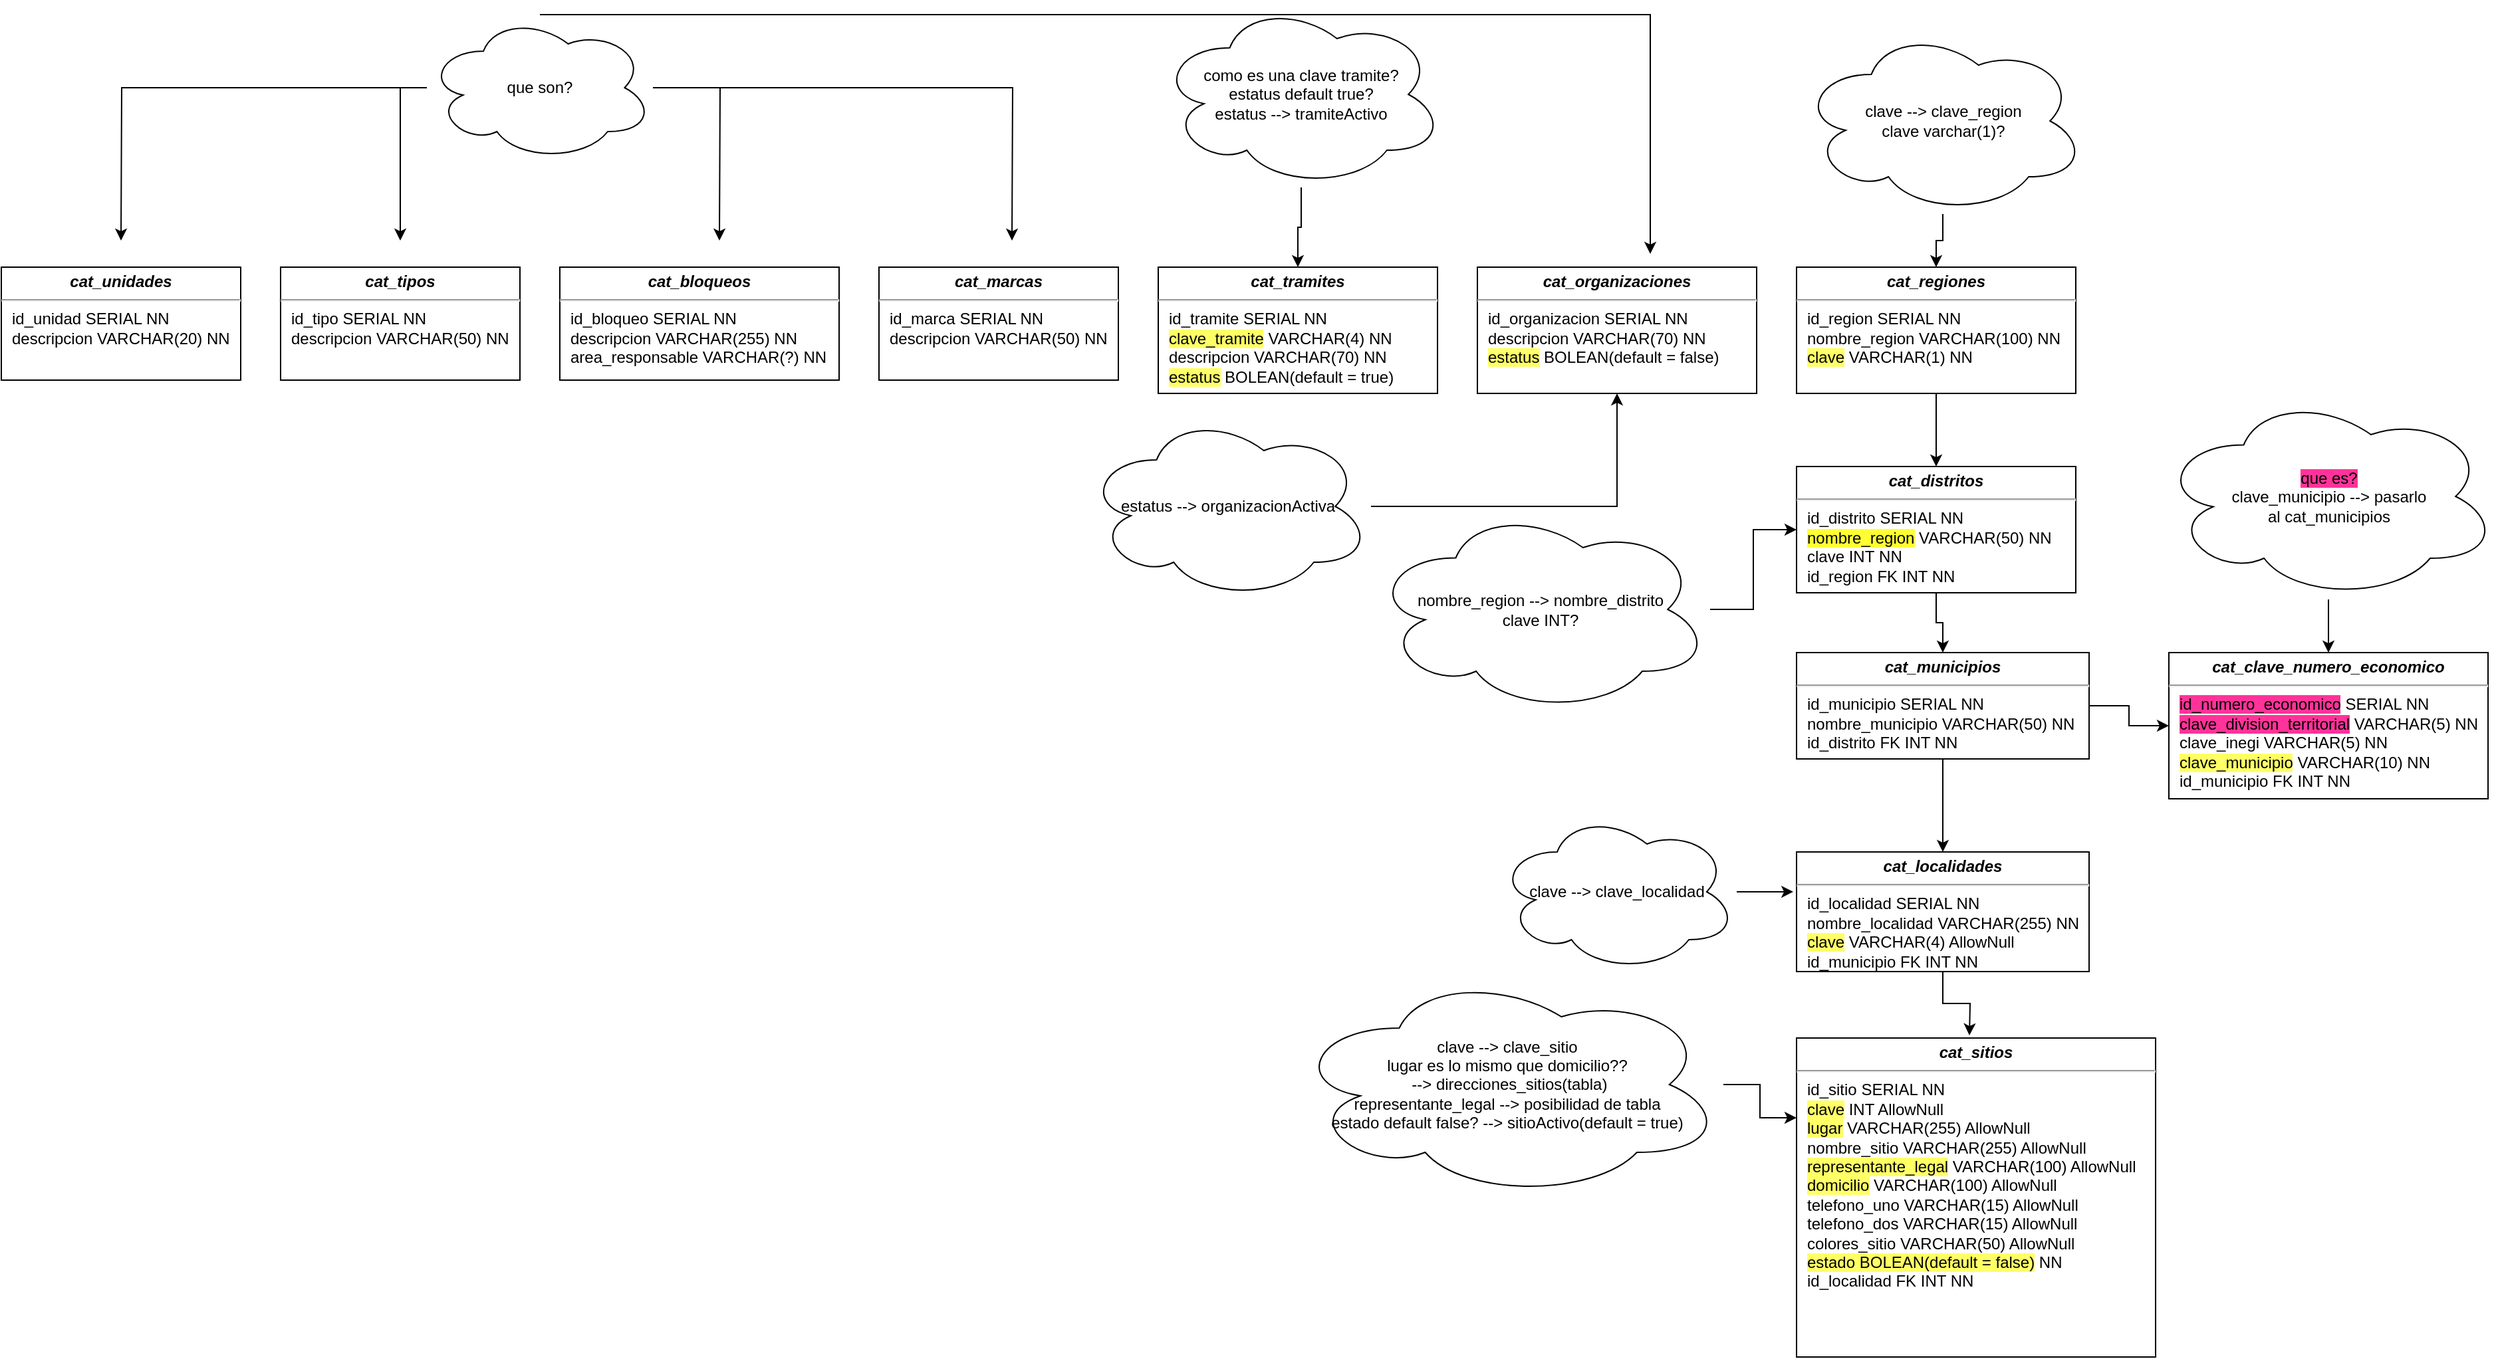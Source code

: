 <mxfile version="26.0.11">
  <diagram name="Page-1" id="a7904f86-f2b4-8e86-fa97-74104820619b">
    <mxGraphModel dx="2333" dy="1291" grid="1" gridSize="10" guides="1" tooltips="1" connect="1" arrows="1" fold="1" page="1" pageScale="1" pageWidth="1100" pageHeight="850" background="none" math="0" shadow="0">
      <root>
        <mxCell id="0" />
        <mxCell id="1" parent="0" />
        <mxCell id="24794b860abc3c2d-1" value="&lt;p style=&quot;margin: 4px 0px 0px; text-align: center;&quot;&gt;&lt;b style=&quot;&quot;&gt;&lt;i&gt;cat_unidades&lt;/i&gt;&lt;/b&gt;&lt;/p&gt;&lt;hr&gt;&lt;p style=&quot;margin: 0px ; margin-left: 8px&quot;&gt;id_unidad SERIAL NN&lt;/p&gt;&lt;p style=&quot;margin: 0px ; margin-left: 8px&quot;&gt;descripcion VARCHAR(20) NN&lt;br&gt;&lt;br&gt;&lt;/p&gt;" style="verticalAlign=top;align=left;overflow=fill;fontSize=12;fontFamily=Helvetica;html=1;rounded=0;shadow=0;comic=0;labelBackgroundColor=none;strokeWidth=1" parent="1" vertex="1">
          <mxGeometry x="10" y="200" width="180" height="85" as="geometry" />
        </mxCell>
        <mxCell id="24794b860abc3c2d-17" value="&lt;p style=&quot;margin: 4px 0px 0px; text-align: center;&quot;&gt;&lt;b&gt;&lt;i&gt;cat_tipos&lt;/i&gt;&lt;/b&gt;&lt;/p&gt;&lt;hr&gt;&lt;p style=&quot;margin: 0px 0px 0px 8px;&quot;&gt;id_tipo SERIAL NN&lt;/p&gt;&lt;p style=&quot;margin: 0px 0px 0px 8px;&quot;&gt;descripcion VARCHAR(50) NN&lt;/p&gt;" style="verticalAlign=top;align=left;overflow=fill;fontSize=12;fontFamily=Helvetica;html=1;rounded=0;shadow=0;comic=0;labelBackgroundColor=none;strokeWidth=1" parent="1" vertex="1">
          <mxGeometry x="220" y="200" width="180" height="85" as="geometry" />
        </mxCell>
        <mxCell id="UsefbIZ3uV5enhDmJJH_-2" value="&lt;p style=&quot;margin: 4px 0px 0px; text-align: center;&quot;&gt;&lt;b&gt;&lt;i&gt;cat_bloqueos&lt;/i&gt;&lt;/b&gt;&lt;/p&gt;&lt;hr&gt;&lt;p style=&quot;margin: 0px 0px 0px 8px;&quot;&gt;id_bloqueo SERIAL NN&lt;/p&gt;&lt;p style=&quot;margin: 0px 0px 0px 8px;&quot;&gt;descripcion VARCHAR(255) NN&lt;/p&gt;&lt;p style=&quot;margin: 0px 0px 0px 8px;&quot;&gt;area_responsable VARCHAR(?) NN&lt;/p&gt;" style="verticalAlign=top;align=left;overflow=fill;fontSize=12;fontFamily=Helvetica;html=1;rounded=0;shadow=0;comic=0;labelBackgroundColor=none;strokeWidth=1" vertex="1" parent="1">
          <mxGeometry x="430" y="200" width="210" height="85" as="geometry" />
        </mxCell>
        <mxCell id="UsefbIZ3uV5enhDmJJH_-3" value="&lt;p style=&quot;margin: 4px 0px 0px; text-align: center;&quot;&gt;&lt;b&gt;&lt;i&gt;cat_marcas&lt;/i&gt;&lt;/b&gt;&lt;/p&gt;&lt;hr&gt;&lt;p style=&quot;margin: 0px 0px 0px 8px;&quot;&gt;id_marca SERIAL NN&lt;/p&gt;&lt;p style=&quot;margin: 0px 0px 0px 8px;&quot;&gt;descripcion VARCHAR(50) NN&lt;/p&gt;" style="verticalAlign=top;align=left;overflow=fill;fontSize=12;fontFamily=Helvetica;html=1;rounded=0;shadow=0;comic=0;labelBackgroundColor=none;strokeWidth=1" vertex="1" parent="1">
          <mxGeometry x="670" y="200" width="180" height="85" as="geometry" />
        </mxCell>
        <mxCell id="UsefbIZ3uV5enhDmJJH_-425" value="&lt;p style=&quot;margin: 4px 0px 0px; text-align: center;&quot;&gt;&lt;b&gt;&lt;i&gt;cat_tramites&lt;/i&gt;&lt;/b&gt;&lt;/p&gt;&lt;hr&gt;&lt;p style=&quot;margin: 0px 0px 0px 8px;&quot;&gt;id_tramite SERIAL NN&lt;/p&gt;&lt;p style=&quot;margin: 0px 0px 0px 8px;&quot;&gt;&lt;span style=&quot;background-color: light-dark(rgb(255, 255, 102), rgb(255, 255, 255));&quot;&gt;clave_tramite&lt;/span&gt; VARCHAR(4) NN&lt;/p&gt;&lt;p style=&quot;margin: 0px 0px 0px 8px;&quot;&gt;descripcion VARCHAR(70) NN&lt;/p&gt;&lt;p style=&quot;margin: 0px 0px 0px 8px;&quot;&gt;&lt;span style=&quot;background-color: light-dark(rgb(255, 255, 102), rgb(255, 255, 255));&quot;&gt;estatus&lt;/span&gt; BOLEAN(default = true)&lt;/p&gt;" style="verticalAlign=top;align=left;overflow=fill;fontSize=12;fontFamily=Helvetica;html=1;rounded=0;shadow=0;comic=0;labelBackgroundColor=none;strokeWidth=1" vertex="1" parent="1">
          <mxGeometry x="880" y="200" width="210" height="95" as="geometry" />
        </mxCell>
        <mxCell id="UsefbIZ3uV5enhDmJJH_-426" value="&lt;p style=&quot;margin: 4px 0px 0px; text-align: center;&quot;&gt;&lt;b&gt;&lt;i&gt;cat_organizaciones&lt;/i&gt;&lt;/b&gt;&lt;/p&gt;&lt;hr&gt;&lt;p style=&quot;margin: 0px 0px 0px 8px;&quot;&gt;id_organizacion SERIAL NN&lt;/p&gt;&lt;p style=&quot;margin: 0px 0px 0px 8px;&quot;&gt;descripcion VARCHAR(70) NN&lt;/p&gt;&lt;p style=&quot;margin: 0px 0px 0px 8px;&quot;&gt;&lt;span style=&quot;background-color: light-dark(rgb(255, 255, 102), rgb(255, 255, 255));&quot;&gt;estatus&lt;/span&gt; BOLEAN(default = false)&lt;/p&gt;" style="verticalAlign=top;align=left;overflow=fill;fontSize=12;fontFamily=Helvetica;html=1;rounded=0;shadow=0;comic=0;labelBackgroundColor=none;strokeWidth=1" vertex="1" parent="1">
          <mxGeometry x="1120" y="200" width="210" height="95" as="geometry" />
        </mxCell>
        <mxCell id="UsefbIZ3uV5enhDmJJH_-429" value="" style="edgeStyle=orthogonalEdgeStyle;rounded=0;orthogonalLoop=1;jettySize=auto;html=1;" edge="1" parent="1" source="UsefbIZ3uV5enhDmJJH_-427" target="UsefbIZ3uV5enhDmJJH_-428">
          <mxGeometry relative="1" as="geometry" />
        </mxCell>
        <mxCell id="UsefbIZ3uV5enhDmJJH_-427" value="&lt;p style=&quot;margin: 4px 0px 0px; text-align: center;&quot;&gt;&lt;b&gt;&lt;i&gt;cat_regiones&lt;/i&gt;&lt;/b&gt;&lt;/p&gt;&lt;hr&gt;&lt;p style=&quot;margin: 0px 0px 0px 8px;&quot;&gt;id_region SERIAL NN&lt;/p&gt;&lt;p style=&quot;margin: 0px 0px 0px 8px;&quot;&gt;nombre_region VARCHAR(100) NN&lt;/p&gt;&lt;p style=&quot;margin: 0px 0px 0px 8px;&quot;&gt;&lt;span style=&quot;background-color: light-dark(rgb(255, 255, 102), rgb(255, 255, 255));&quot;&gt;clave&lt;/span&gt;&amp;nbsp;&lt;span style=&quot;background-color: transparent; color: light-dark(rgb(0, 0, 0), rgb(255, 255, 255));&quot;&gt;VARCHAR(1) NN&lt;/span&gt;&lt;/p&gt;" style="verticalAlign=top;align=left;overflow=fill;fontSize=12;fontFamily=Helvetica;html=1;rounded=0;shadow=0;comic=0;labelBackgroundColor=none;strokeWidth=1" vertex="1" parent="1">
          <mxGeometry x="1360" y="200" width="210" height="95" as="geometry" />
        </mxCell>
        <mxCell id="UsefbIZ3uV5enhDmJJH_-436" value="" style="edgeStyle=orthogonalEdgeStyle;rounded=0;orthogonalLoop=1;jettySize=auto;html=1;" edge="1" parent="1" source="UsefbIZ3uV5enhDmJJH_-428" target="UsefbIZ3uV5enhDmJJH_-433">
          <mxGeometry relative="1" as="geometry" />
        </mxCell>
        <mxCell id="UsefbIZ3uV5enhDmJJH_-428" value="&lt;p style=&quot;margin: 4px 0px 0px; text-align: center;&quot;&gt;&lt;b&gt;&lt;i&gt;cat_distritos&lt;/i&gt;&lt;/b&gt;&lt;/p&gt;&lt;hr&gt;&lt;p style=&quot;margin: 0px 0px 0px 8px;&quot;&gt;id_distrito SERIAL NN&lt;/p&gt;&lt;p style=&quot;margin: 0px 0px 0px 8px;&quot;&gt;&lt;span style=&quot;background-color: light-dark(rgb(255, 255, 51), rgb(255, 255, 255));&quot;&gt;nombre_region&lt;/span&gt; VARCHAR(50) NN&lt;/p&gt;&lt;p style=&quot;margin: 0px 0px 0px 8px;&quot;&gt;clave INT&lt;span style=&quot;background-color: transparent; color: light-dark(rgb(0, 0, 0), rgb(255, 255, 255));&quot;&gt;&amp;nbsp;NN&lt;/span&gt;&lt;/p&gt;&lt;p style=&quot;margin: 0px 0px 0px 8px;&quot;&gt;id_region FK INT NN&lt;/p&gt;" style="verticalAlign=top;align=left;overflow=fill;fontSize=12;fontFamily=Helvetica;html=1;rounded=0;shadow=0;comic=0;labelBackgroundColor=none;strokeWidth=1" vertex="1" parent="1">
          <mxGeometry x="1360" y="350" width="210" height="95" as="geometry" />
        </mxCell>
        <mxCell id="UsefbIZ3uV5enhDmJJH_-452" style="edgeStyle=orthogonalEdgeStyle;rounded=0;orthogonalLoop=1;jettySize=auto;html=1;" edge="1" parent="1" source="UsefbIZ3uV5enhDmJJH_-430" target="UsefbIZ3uV5enhDmJJH_-425">
          <mxGeometry relative="1" as="geometry" />
        </mxCell>
        <mxCell id="UsefbIZ3uV5enhDmJJH_-430" value="como es una clave tramite?&lt;div&gt;estatus default true?&lt;/div&gt;&lt;div&gt;estatus --&amp;gt; tramiteActivo&lt;/div&gt;" style="ellipse;shape=cloud;whiteSpace=wrap;html=1;" vertex="1" parent="1">
          <mxGeometry x="880" width="215" height="140" as="geometry" />
        </mxCell>
        <mxCell id="UsefbIZ3uV5enhDmJJH_-451" style="edgeStyle=orthogonalEdgeStyle;rounded=0;orthogonalLoop=1;jettySize=auto;html=1;entryX=0.5;entryY=0;entryDx=0;entryDy=0;" edge="1" parent="1" source="UsefbIZ3uV5enhDmJJH_-431" target="UsefbIZ3uV5enhDmJJH_-427">
          <mxGeometry relative="1" as="geometry" />
        </mxCell>
        <mxCell id="UsefbIZ3uV5enhDmJJH_-431" value="clave --&amp;gt; clave_region&lt;div&gt;clave varchar(1)?&lt;/div&gt;" style="ellipse;shape=cloud;whiteSpace=wrap;html=1;" vertex="1" parent="1">
          <mxGeometry x="1362.5" y="20" width="215" height="140" as="geometry" />
        </mxCell>
        <mxCell id="UsefbIZ3uV5enhDmJJH_-450" style="edgeStyle=orthogonalEdgeStyle;rounded=0;orthogonalLoop=1;jettySize=auto;html=1;entryX=0;entryY=0.5;entryDx=0;entryDy=0;" edge="1" parent="1" source="UsefbIZ3uV5enhDmJJH_-432" target="UsefbIZ3uV5enhDmJJH_-428">
          <mxGeometry relative="1" as="geometry" />
        </mxCell>
        <mxCell id="UsefbIZ3uV5enhDmJJH_-432" value="nombre_region --&amp;gt; nombre_distrito&lt;div&gt;clave INT?&lt;/div&gt;" style="ellipse;shape=cloud;whiteSpace=wrap;html=1;" vertex="1" parent="1">
          <mxGeometry x="1040" y="380" width="255" height="155" as="geometry" />
        </mxCell>
        <mxCell id="UsefbIZ3uV5enhDmJJH_-447" style="edgeStyle=orthogonalEdgeStyle;rounded=0;orthogonalLoop=1;jettySize=auto;html=1;entryX=0;entryY=0.5;entryDx=0;entryDy=0;" edge="1" parent="1" source="UsefbIZ3uV5enhDmJJH_-433" target="UsefbIZ3uV5enhDmJJH_-438">
          <mxGeometry relative="1" as="geometry" />
        </mxCell>
        <mxCell id="UsefbIZ3uV5enhDmJJH_-455" style="edgeStyle=orthogonalEdgeStyle;rounded=0;orthogonalLoop=1;jettySize=auto;html=1;entryX=0.5;entryY=0;entryDx=0;entryDy=0;" edge="1" parent="1" source="UsefbIZ3uV5enhDmJJH_-433" target="UsefbIZ3uV5enhDmJJH_-454">
          <mxGeometry relative="1" as="geometry" />
        </mxCell>
        <mxCell id="UsefbIZ3uV5enhDmJJH_-433" value="&lt;p style=&quot;margin: 4px 0px 0px; text-align: center;&quot;&gt;&lt;b&gt;&lt;i&gt;cat_municipios&lt;/i&gt;&lt;/b&gt;&lt;/p&gt;&lt;hr&gt;&lt;p style=&quot;margin: 0px 0px 0px 8px;&quot;&gt;id_municipio SERIAL NN&lt;/p&gt;&lt;p style=&quot;margin: 0px 0px 0px 8px;&quot;&gt;nombre_municipio VARCHAR(50) NN&lt;/p&gt;&lt;p style=&quot;margin: 0px 0px 0px 8px;&quot;&gt;id_distrito FK INT NN&lt;/p&gt;" style="verticalAlign=top;align=left;overflow=fill;fontSize=12;fontFamily=Helvetica;html=1;rounded=0;shadow=0;comic=0;labelBackgroundColor=none;strokeWidth=1" vertex="1" parent="1">
          <mxGeometry x="1360" y="490" width="220" height="80" as="geometry" />
        </mxCell>
        <mxCell id="UsefbIZ3uV5enhDmJJH_-437" style="edgeStyle=orthogonalEdgeStyle;rounded=0;orthogonalLoop=1;jettySize=auto;html=1;exitX=0.5;exitY=1;exitDx=0;exitDy=0;" edge="1" parent="1" source="UsefbIZ3uV5enhDmJJH_-433" target="UsefbIZ3uV5enhDmJJH_-433">
          <mxGeometry relative="1" as="geometry" />
        </mxCell>
        <mxCell id="UsefbIZ3uV5enhDmJJH_-438" value="&lt;p style=&quot;margin: 4px 0px 0px; text-align: center;&quot;&gt;&lt;b&gt;&lt;i&gt;cat_clave_numero_economico&lt;/i&gt;&lt;/b&gt;&lt;/p&gt;&lt;hr&gt;&lt;p style=&quot;margin: 0px 0px 0px 8px;&quot;&gt;&lt;span style=&quot;background-color: light-dark(rgb(255, 51, 153), rgb(255, 255, 255));&quot;&gt;id_numero_economico&lt;/span&gt; SERIAL NN&lt;/p&gt;&lt;p style=&quot;margin: 0px 0px 0px 8px;&quot;&gt;&lt;span style=&quot;background-color: light-dark(rgb(255, 51, 153), rgb(255, 255, 255));&quot;&gt;clave_division_territorial&lt;/span&gt; VARCHAR(5) NN&lt;/p&gt;&lt;p style=&quot;margin: 0px 0px 0px 8px;&quot;&gt;clave_inegi VARCHAR(5) NN&lt;/p&gt;&lt;p style=&quot;margin: 0px 0px 0px 8px;&quot;&gt;&lt;span style=&quot;background-color: light-dark(rgb(255, 255, 102), rgb(255, 255, 255));&quot;&gt;clave_municipio&lt;/span&gt; VARCHAR(10) NN&lt;/p&gt;&lt;p style=&quot;margin: 0px 0px 0px 8px;&quot;&gt;id_municipio FK INT NN&lt;/p&gt;" style="verticalAlign=top;align=left;overflow=fill;fontSize=12;fontFamily=Helvetica;html=1;rounded=0;shadow=0;comic=0;labelBackgroundColor=none;strokeWidth=1" vertex="1" parent="1">
          <mxGeometry x="1640" y="490" width="240" height="110" as="geometry" />
        </mxCell>
        <mxCell id="UsefbIZ3uV5enhDmJJH_-440" style="edgeStyle=orthogonalEdgeStyle;rounded=0;orthogonalLoop=1;jettySize=auto;html=1;" edge="1" parent="1" source="UsefbIZ3uV5enhDmJJH_-439">
          <mxGeometry relative="1" as="geometry">
            <mxPoint x="100.0" y="180" as="targetPoint" />
          </mxGeometry>
        </mxCell>
        <mxCell id="UsefbIZ3uV5enhDmJJH_-441" style="edgeStyle=orthogonalEdgeStyle;rounded=0;orthogonalLoop=1;jettySize=auto;html=1;" edge="1" parent="1" source="UsefbIZ3uV5enhDmJJH_-439">
          <mxGeometry relative="1" as="geometry">
            <mxPoint x="310" y="180" as="targetPoint" />
          </mxGeometry>
        </mxCell>
        <mxCell id="UsefbIZ3uV5enhDmJJH_-442" style="edgeStyle=orthogonalEdgeStyle;rounded=0;orthogonalLoop=1;jettySize=auto;html=1;" edge="1" parent="1" source="UsefbIZ3uV5enhDmJJH_-439">
          <mxGeometry relative="1" as="geometry">
            <mxPoint x="550" y="180" as="targetPoint" />
          </mxGeometry>
        </mxCell>
        <mxCell id="UsefbIZ3uV5enhDmJJH_-443" style="edgeStyle=orthogonalEdgeStyle;rounded=0;orthogonalLoop=1;jettySize=auto;html=1;" edge="1" parent="1" source="UsefbIZ3uV5enhDmJJH_-439">
          <mxGeometry relative="1" as="geometry">
            <mxPoint x="770" y="180" as="targetPoint" />
          </mxGeometry>
        </mxCell>
        <mxCell id="UsefbIZ3uV5enhDmJJH_-444" style="edgeStyle=orthogonalEdgeStyle;rounded=0;orthogonalLoop=1;jettySize=auto;html=1;" edge="1" parent="1" source="UsefbIZ3uV5enhDmJJH_-439">
          <mxGeometry relative="1" as="geometry">
            <mxPoint x="1250" y="190" as="targetPoint" />
            <Array as="points">
              <mxPoint x="1250" y="10" />
            </Array>
          </mxGeometry>
        </mxCell>
        <mxCell id="UsefbIZ3uV5enhDmJJH_-439" value="que son?" style="ellipse;shape=cloud;whiteSpace=wrap;html=1;" vertex="1" parent="1">
          <mxGeometry x="330" y="10" width="170" height="110" as="geometry" />
        </mxCell>
        <mxCell id="UsefbIZ3uV5enhDmJJH_-453" style="edgeStyle=orthogonalEdgeStyle;rounded=0;orthogonalLoop=1;jettySize=auto;html=1;entryX=0.5;entryY=0;entryDx=0;entryDy=0;" edge="1" parent="1" source="UsefbIZ3uV5enhDmJJH_-446" target="UsefbIZ3uV5enhDmJJH_-438">
          <mxGeometry relative="1" as="geometry" />
        </mxCell>
        <mxCell id="UsefbIZ3uV5enhDmJJH_-446" value="&lt;span style=&quot;background-color: rgb(255, 51, 153);&quot;&gt;que es?&lt;/span&gt;&lt;div&gt;&lt;span&gt;clave_municipio --&amp;gt; pasarlo&lt;/span&gt;&lt;/div&gt;&lt;div&gt;&lt;span&gt;al cat_municipios&lt;/span&gt;&lt;/div&gt;" style="ellipse;shape=cloud;whiteSpace=wrap;html=1;" vertex="1" parent="1">
          <mxGeometry x="1632.5" y="295" width="255" height="155" as="geometry" />
        </mxCell>
        <mxCell id="UsefbIZ3uV5enhDmJJH_-454" value="&lt;p style=&quot;margin: 4px 0px 0px; text-align: center;&quot;&gt;&lt;b&gt;&lt;i&gt;cat_localidades&lt;/i&gt;&lt;/b&gt;&lt;/p&gt;&lt;hr&gt;&lt;p style=&quot;margin: 0px 0px 0px 8px;&quot;&gt;id_localidad SERIAL NN&lt;/p&gt;&lt;p style=&quot;margin: 0px 0px 0px 8px;&quot;&gt;nombre_localidad VARCHAR(255) NN&lt;/p&gt;&lt;p style=&quot;margin: 0px 0px 0px 8px;&quot;&gt;&lt;span style=&quot;background-color: light-dark(rgb(255, 255, 102), rgb(255, 255, 255));&quot;&gt;clave&lt;/span&gt; VARCHAR(4) AllowNull&lt;/p&gt;&lt;p style=&quot;margin: 0px 0px 0px 8px;&quot;&gt;id_municipio FK INT NN&lt;/p&gt;" style="verticalAlign=top;align=left;overflow=fill;fontSize=12;fontFamily=Helvetica;html=1;rounded=0;shadow=0;comic=0;labelBackgroundColor=none;strokeWidth=1" vertex="1" parent="1">
          <mxGeometry x="1360" y="640" width="220" height="90" as="geometry" />
        </mxCell>
        <mxCell id="UsefbIZ3uV5enhDmJJH_-456" value="clave --&amp;gt; clave_localidad" style="ellipse;shape=cloud;whiteSpace=wrap;html=1;" vertex="1" parent="1">
          <mxGeometry x="1135" y="610" width="180" height="120" as="geometry" />
        </mxCell>
        <mxCell id="UsefbIZ3uV5enhDmJJH_-457" value="&lt;p style=&quot;margin: 4px 0px 0px; text-align: center;&quot;&gt;&lt;b&gt;&lt;i&gt;cat_sitios&lt;/i&gt;&lt;/b&gt;&lt;/p&gt;&lt;hr&gt;&lt;p style=&quot;margin: 0px 0px 0px 8px;&quot;&gt;id_sitio SERIAL NN&lt;/p&gt;&lt;p style=&quot;margin: 0px 0px 0px 8px;&quot;&gt;&lt;span style=&quot;background-color: light-dark(rgb(255, 255, 102), rgb(255, 255, 255));&quot;&gt;clave&lt;/span&gt; INT AllowNull&lt;/p&gt;&lt;p style=&quot;margin: 0px 0px 0px 8px;&quot;&gt;&lt;span style=&quot;background-color: light-dark(rgb(255, 255, 102), rgb(255, 255, 255));&quot;&gt;lugar&lt;/span&gt; VARCHAR(255) AllowNull&lt;/p&gt;&lt;p style=&quot;margin: 0px 0px 0px 8px;&quot;&gt;nombre_sitio VARCHAR(255) AllowNull&lt;/p&gt;&lt;p style=&quot;margin: 0px 0px 0px 8px;&quot;&gt;&lt;span style=&quot;background-color: light-dark(rgb(255, 255, 102), rgb(255, 255, 255));&quot;&gt;representante_legal&lt;/span&gt; VARCHAR(100) AllowNull&lt;/p&gt;&lt;p style=&quot;margin: 0px 0px 0px 8px;&quot;&gt;&lt;span style=&quot;background-color: light-dark(rgb(255, 255, 102), rgb(255, 255, 255));&quot;&gt;domicilio&lt;/span&gt; VARCHAR(100) AllowNull&lt;/p&gt;&lt;p style=&quot;margin: 0px 0px 0px 8px;&quot;&gt;telefono_uno&amp;nbsp;&lt;span style=&quot;background-color: transparent; color: light-dark(rgb(0, 0, 0), rgb(255, 255, 255));&quot;&gt;VARCHAR(15) AllowNull&lt;/span&gt;&lt;/p&gt;&lt;p style=&quot;margin: 0px 0px 0px 8px;&quot;&gt;telefono_dos&amp;nbsp;&lt;span style=&quot;color: light-dark(rgb(0, 0, 0), rgb(255, 255, 255)); background-color: transparent;&quot;&gt;VARCHAR(15) AllowNull&lt;/span&gt;&lt;span style=&quot;background-color: transparent; color: light-dark(rgb(0, 0, 0), rgb(255, 255, 255));&quot;&gt;&lt;/span&gt;&lt;/p&gt;&lt;p style=&quot;margin: 0px 0px 0px 8px;&quot;&gt;&lt;span style=&quot;color: light-dark(rgb(0, 0, 0), rgb(255, 255, 255)); background-color: transparent;&quot;&gt;colores_sitio VARCHAR(50) AllowNull&lt;/span&gt;&lt;/p&gt;&lt;p style=&quot;margin: 0px 0px 0px 8px;&quot;&gt;&lt;span style=&quot;background-color: rgb(255, 255, 102);&quot;&gt;estado BOLEAN(default = false)&lt;/span&gt; NN&lt;/p&gt;&lt;p style=&quot;margin: 0px 0px 0px 8px;&quot;&gt;id_localidad FK INT NN&lt;/p&gt;" style="verticalAlign=top;align=left;overflow=fill;fontSize=12;fontFamily=Helvetica;html=1;rounded=0;shadow=0;comic=0;labelBackgroundColor=none;strokeWidth=1" vertex="1" parent="1">
          <mxGeometry x="1360" y="780" width="270" height="240" as="geometry" />
        </mxCell>
        <mxCell id="UsefbIZ3uV5enhDmJJH_-458" style="edgeStyle=orthogonalEdgeStyle;rounded=0;orthogonalLoop=1;jettySize=auto;html=1;entryX=-0.011;entryY=0.333;entryDx=0;entryDy=0;entryPerimeter=0;" edge="1" parent="1" source="UsefbIZ3uV5enhDmJJH_-456" target="UsefbIZ3uV5enhDmJJH_-454">
          <mxGeometry relative="1" as="geometry" />
        </mxCell>
        <mxCell id="UsefbIZ3uV5enhDmJJH_-461" style="edgeStyle=orthogonalEdgeStyle;rounded=0;orthogonalLoop=1;jettySize=auto;html=1;entryX=0;entryY=0.25;entryDx=0;entryDy=0;" edge="1" parent="1" source="UsefbIZ3uV5enhDmJJH_-460" target="UsefbIZ3uV5enhDmJJH_-457">
          <mxGeometry relative="1" as="geometry" />
        </mxCell>
        <mxCell id="UsefbIZ3uV5enhDmJJH_-460" value="clave --&amp;gt; clave_sitio&lt;div&gt;lugar es lo mismo que domicilio??&lt;/div&gt;&lt;div&gt;&amp;nbsp;--&amp;gt; direcciones_sitios(tabla)&lt;/div&gt;&lt;div&gt;representante_legal --&amp;gt; posibilidad de tabla&lt;/div&gt;&lt;div&gt;estado default false? --&amp;gt; sitioActivo(default = true)&lt;/div&gt;" style="ellipse;shape=cloud;whiteSpace=wrap;html=1;" vertex="1" parent="1">
          <mxGeometry x="980" y="730" width="325" height="170" as="geometry" />
        </mxCell>
        <mxCell id="UsefbIZ3uV5enhDmJJH_-463" style="edgeStyle=orthogonalEdgeStyle;rounded=0;orthogonalLoop=1;jettySize=auto;html=1;entryX=0.5;entryY=1;entryDx=0;entryDy=0;" edge="1" parent="1" source="UsefbIZ3uV5enhDmJJH_-462" target="UsefbIZ3uV5enhDmJJH_-426">
          <mxGeometry relative="1" as="geometry" />
        </mxCell>
        <mxCell id="UsefbIZ3uV5enhDmJJH_-462" value="estatus --&amp;gt; organizacionActiva" style="ellipse;shape=cloud;whiteSpace=wrap;html=1;" vertex="1" parent="1">
          <mxGeometry x="825" y="310" width="215" height="140" as="geometry" />
        </mxCell>
        <mxCell id="UsefbIZ3uV5enhDmJJH_-464" style="edgeStyle=orthogonalEdgeStyle;rounded=0;orthogonalLoop=1;jettySize=auto;html=1;" edge="1" parent="1" source="UsefbIZ3uV5enhDmJJH_-454">
          <mxGeometry relative="1" as="geometry">
            <mxPoint x="1490" y="778" as="targetPoint" />
          </mxGeometry>
        </mxCell>
      </root>
    </mxGraphModel>
  </diagram>
</mxfile>
